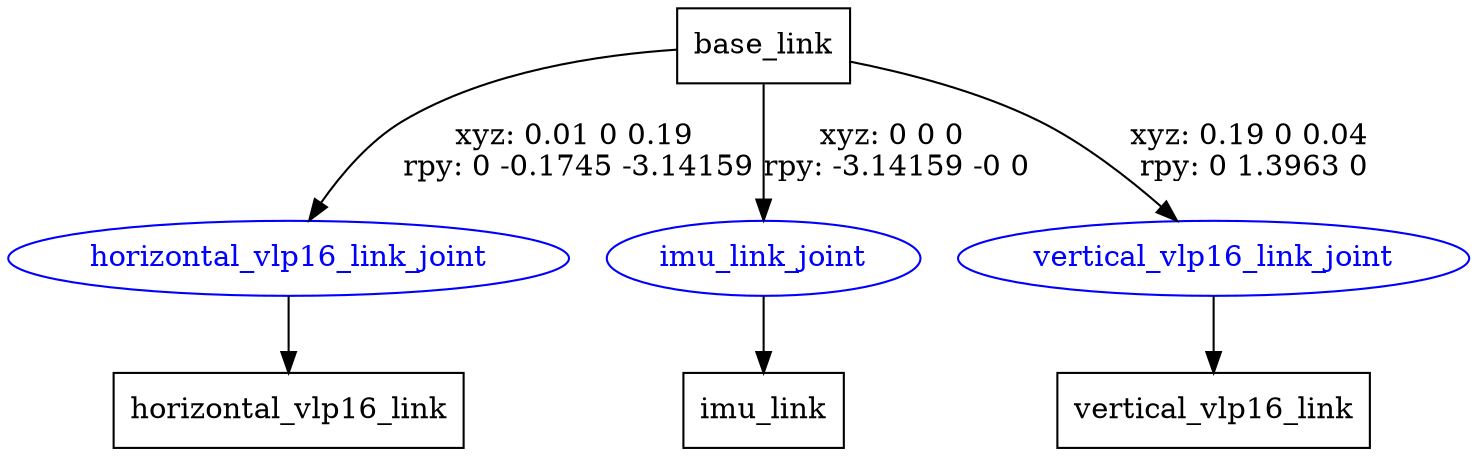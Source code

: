 digraph G {
node [shape=box];
"base_link" [label="base_link"];
"horizontal_vlp16_link" [label="horizontal_vlp16_link"];
"imu_link" [label="imu_link"];
"vertical_vlp16_link" [label="vertical_vlp16_link"];
node [shape=ellipse, color=blue, fontcolor=blue];
"base_link" -> "horizontal_vlp16_link_joint" [label="xyz: 0.01 0 0.19 \nrpy: 0 -0.1745 -3.14159"]
"horizontal_vlp16_link_joint" -> "horizontal_vlp16_link"
"base_link" -> "imu_link_joint" [label="xyz: 0 0 0 \nrpy: -3.14159 -0 0"]
"imu_link_joint" -> "imu_link"
"base_link" -> "vertical_vlp16_link_joint" [label="xyz: 0.19 0 0.04 \nrpy: 0 1.3963 0"]
"vertical_vlp16_link_joint" -> "vertical_vlp16_link"
}
